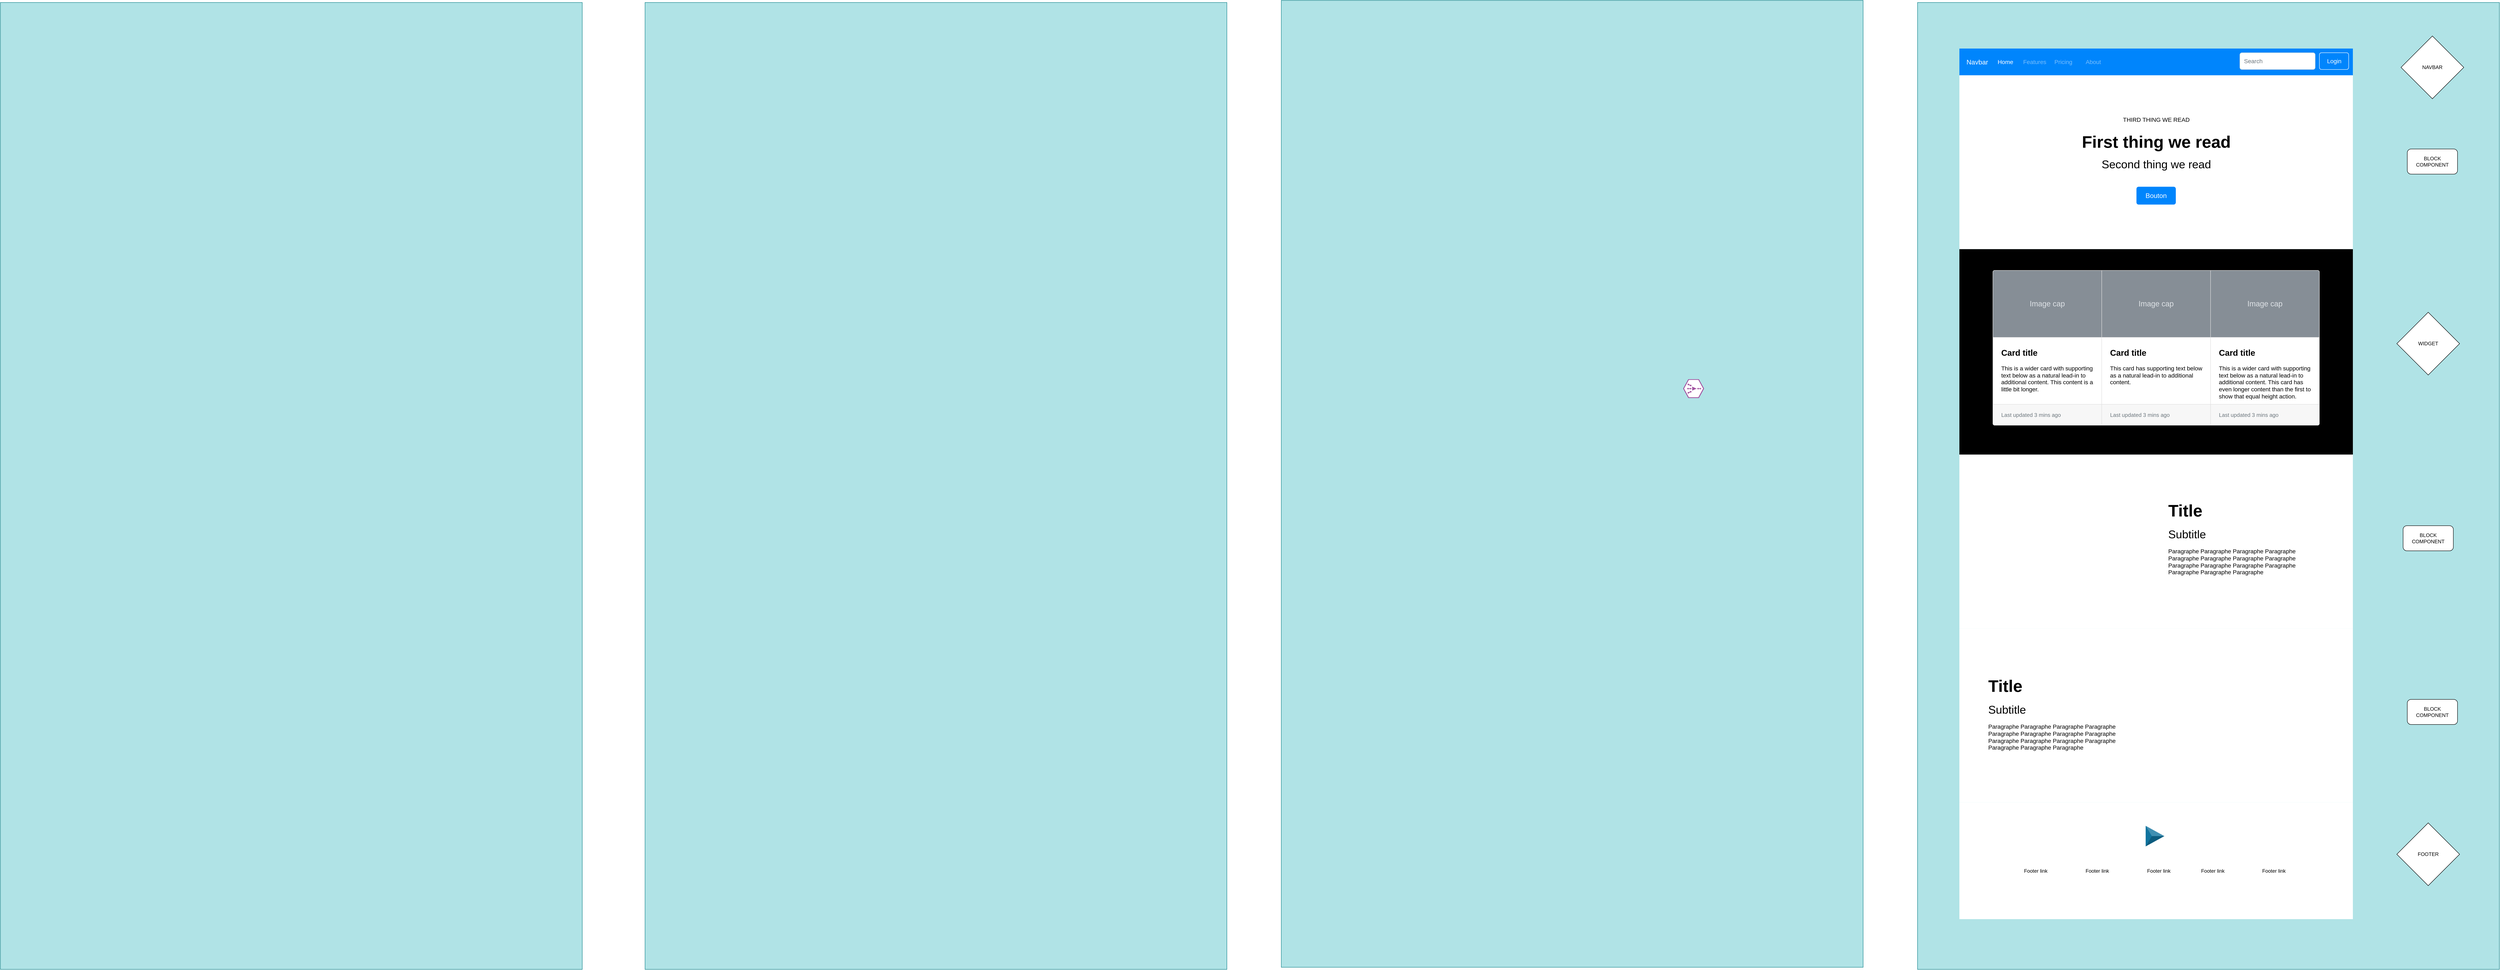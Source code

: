 <mxfile version="26.2.10">
  <diagram name="Page-1" id="sJFbLXoHJP4PsMLdg7bV">
    <mxGraphModel dx="7755" dy="3619" grid="1" gridSize="10" guides="1" tooltips="1" connect="1" arrows="1" fold="1" page="1" pageScale="1" pageWidth="827" pageHeight="1169" math="0" shadow="0">
      <root>
        <mxCell id="0" />
        <mxCell id="1" parent="0" />
        <mxCell id="VI8j73H99hNZS_Z6-pfr-1" value="" style="rounded=0;whiteSpace=wrap;html=1;fillColor=#b0e3e6;strokeColor=#0e8088;" vertex="1" parent="1">
          <mxGeometry x="1210" y="-1080" width="1390" height="2310" as="geometry" />
        </mxCell>
        <mxCell id="VI8j73H99hNZS_Z6-pfr-3" value="" style="group" vertex="1" connectable="0" parent="1">
          <mxGeometry x="1310" y="-970" width="940" height="2080" as="geometry" />
        </mxCell>
        <mxCell id="J8AIYy-TsQjEeJiYVx7a-12" value="" style="html=1;shadow=0;dashed=0;fillColor=#0085FC;strokeColor=none;fontSize=16;fontColor=#ffffff;align=left;spacing=15;" parent="VI8j73H99hNZS_Z6-pfr-3" vertex="1">
          <mxGeometry width="940" height="63.902" as="geometry" />
        </mxCell>
        <mxCell id="J8AIYy-TsQjEeJiYVx7a-13" value="" style="swimlane;shape=mxgraph.bootstrap.anchor;strokeColor=none;fillColor=none;fontColor=#0085FC;fontStyle=0;childLayout=stackLayout;horizontal=0;startSize=0;horizontalStack=1;resizeParent=1;resizeParentMax=0;resizeLast=0;collapsible=0;marginBottom=0;whiteSpace=wrap;html=1;resizeWidth=0;" parent="J8AIYy-TsQjEeJiYVx7a-12" vertex="1">
          <mxGeometry y="10.65" width="350" height="42.602" as="geometry" />
        </mxCell>
        <mxCell id="J8AIYy-TsQjEeJiYVx7a-14" value="Navbar" style="text;strokeColor=none;align=left;verticalAlign=middle;spacingLeft=15;spacingRight=10;points=[[0,0.5],[1,0.5]];portConstraint=eastwest;rotatable=0;whiteSpace=wrap;html=1;fillColor=none;fontColor=#ffffff;fontSize=16;" parent="J8AIYy-TsQjEeJiYVx7a-13" vertex="1">
          <mxGeometry width="80" height="42.602" as="geometry" />
        </mxCell>
        <mxCell id="J8AIYy-TsQjEeJiYVx7a-15" value="Home" style="text;strokeColor=none;align=center;verticalAlign=middle;spacingLeft=10;spacingRight=10;points=[[0,0.5],[1,0.5]];portConstraint=eastwest;rotatable=0;whiteSpace=wrap;html=1;fillColor=none;fontColor=#ffffff;fontSize=14;" parent="J8AIYy-TsQjEeJiYVx7a-13" vertex="1">
          <mxGeometry x="80" width="60" height="42.602" as="geometry" />
        </mxCell>
        <mxCell id="J8AIYy-TsQjEeJiYVx7a-16" value="Features" style="text;strokeColor=none;align=center;verticalAlign=middle;spacingLeft=10;spacingRight=10;points=[[0,0.5],[1,0.5]];portConstraint=eastwest;rotatable=0;whiteSpace=wrap;html=1;fillColor=none;fontColor=#79BFFD;fontSize=14;" parent="J8AIYy-TsQjEeJiYVx7a-13" vertex="1">
          <mxGeometry x="140" width="80" height="42.602" as="geometry" />
        </mxCell>
        <mxCell id="J8AIYy-TsQjEeJiYVx7a-17" value="Pricing" style="text;strokeColor=none;align=left;verticalAlign=middle;spacingLeft=5;spacingRight=10;points=[[0,0.5],[1,0.5]];portConstraint=eastwest;rotatable=0;whiteSpace=wrap;html=1;fillColor=none;fontColor=#79BFFD;fontSize=14;" parent="J8AIYy-TsQjEeJiYVx7a-13" vertex="1">
          <mxGeometry x="220" width="70" height="42.602" as="geometry" />
        </mxCell>
        <mxCell id="J8AIYy-TsQjEeJiYVx7a-18" value="About" style="text;strokeColor=none;align=center;verticalAlign=middle;spacingLeft=10;spacingRight=10;points=[[0,0.5],[1,0.5]];portConstraint=eastwest;rotatable=0;whiteSpace=wrap;html=1;fillColor=none;fontColor=#79BFFD;fontSize=14;" parent="J8AIYy-TsQjEeJiYVx7a-13" vertex="1">
          <mxGeometry x="290" width="60" height="42.602" as="geometry" />
        </mxCell>
        <mxCell id="J8AIYy-TsQjEeJiYVx7a-19" value="Login" style="html=1;shadow=0;dashed=0;shape=mxgraph.bootstrap.rrect;rSize=5;fontSize=14;fontColor=#ffffff;strokeColor=#ffffff;fillColor=none;" parent="J8AIYy-TsQjEeJiYVx7a-12" vertex="1">
          <mxGeometry x="1" width="70" height="40" relative="1" as="geometry">
            <mxPoint x="-80" y="10" as="offset" />
          </mxGeometry>
        </mxCell>
        <mxCell id="J8AIYy-TsQjEeJiYVx7a-20" value="Search" style="html=1;shadow=0;dashed=0;shape=mxgraph.bootstrap.rrect;rSize=5;fontSize=14;fontColor=#6C767D;strokeColor=#CED4DA;fillColor=#ffffff;align=left;spacing=10;" parent="J8AIYy-TsQjEeJiYVx7a-12" vertex="1">
          <mxGeometry x="1" width="180" height="40" relative="1" as="geometry">
            <mxPoint x="-270" y="10" as="offset" />
          </mxGeometry>
        </mxCell>
        <mxCell id="J8AIYy-TsQjEeJiYVx7a-25" value="" style="rounded=0;whiteSpace=wrap;html=1;strokeColor=none;gradientColor=none;gradientDirection=radial;" parent="VI8j73H99hNZS_Z6-pfr-3" vertex="1">
          <mxGeometry y="63.902" width="940" height="415.366" as="geometry" />
        </mxCell>
        <mxCell id="J8AIYy-TsQjEeJiYVx7a-26" value="Bouton" style="html=1;shadow=0;dashed=0;shape=mxgraph.bootstrap.rrect;rSize=5;strokeColor=none;strokeWidth=1;fillColor=#0085FC;fontColor=#FFFFFF;whiteSpace=wrap;align=center;verticalAlign=middle;spacingLeft=0;fontStyle=0;fontSize=16;spacing=5;" parent="VI8j73H99hNZS_Z6-pfr-3" vertex="1">
          <mxGeometry x="423" y="330.163" width="94.0" height="42.602" as="geometry" />
        </mxCell>
        <mxCell id="J8AIYy-TsQjEeJiYVx7a-28" value="&lt;b&gt;&lt;font style=&quot;font-size: 40px;&quot;&gt;&lt;font&gt;First thing we read&lt;/font&gt;&lt;font&gt;&lt;br&gt;&lt;/font&gt;&lt;/font&gt;&lt;/b&gt;" style="text;html=1;align=center;verticalAlign=middle;whiteSpace=wrap;rounded=0;" parent="VI8j73H99hNZS_Z6-pfr-3" vertex="1">
          <mxGeometry x="68.737" y="189.577" width="802.525" height="63.902" as="geometry" />
        </mxCell>
        <mxCell id="J8AIYy-TsQjEeJiYVx7a-29" value="&lt;font style=&quot;font-size: 27px;&quot;&gt;&lt;font&gt;Second thing we read&lt;/font&gt;&lt;font&gt;&lt;font&gt;&lt;br&gt;&lt;/font&gt;&lt;/font&gt;&lt;/font&gt;" style="text;html=1;align=center;verticalAlign=middle;whiteSpace=wrap;rounded=0;" parent="VI8j73H99hNZS_Z6-pfr-3" vertex="1">
          <mxGeometry x="68.737" y="262" width="802.525" height="30.886" as="geometry" />
        </mxCell>
        <mxCell id="J8AIYy-TsQjEeJiYVx7a-30" value="&lt;font style=&quot;font-size: 14px; color: light-dark(rgb(0, 0, 0), rgb(255, 255, 255));&quot;&gt;&lt;font style=&quot;background-color: light-dark(#ffffff, var(--ge-dark-color, #121212));&quot;&gt;THIRD THING WE READ&lt;/font&gt;&lt;/font&gt;&lt;font style=&quot;font-size: 14px; color: light-dark(rgb(0, 0, 0), rgb(0, 0, 204));&quot;&gt;&lt;font style=&quot;background-color: light-dark(#ffffff, var(--ge-dark-color, #121212));&quot;&gt;&lt;font&gt;&lt;br&gt;&lt;/font&gt;&lt;/font&gt;&lt;/font&gt;" style="text;html=1;align=center;verticalAlign=middle;whiteSpace=wrap;rounded=0;" parent="VI8j73H99hNZS_Z6-pfr-3" vertex="1">
          <mxGeometry x="68.737" y="159.756" width="802.525" height="21.301" as="geometry" />
        </mxCell>
        <mxCell id="J8AIYy-TsQjEeJiYVx7a-33" value="" style="rounded=0;whiteSpace=wrap;html=1;gradientDirection=radial;glass=0;shadow=0;fillStyle=auto;fillColor=light-dark(default, #241f31);strokeColor=none;" parent="VI8j73H99hNZS_Z6-pfr-3" vertex="1">
          <mxGeometry y="479.27" width="940" height="490.73" as="geometry" />
        </mxCell>
        <mxCell id="J8AIYy-TsQjEeJiYVx7a-77" value="" style="html=1;shadow=0;dashed=0;shape=mxgraph.bootstrap.rrect;rSize=5;strokeColor=#DFDFDF;html=1;whiteSpace=wrap;fillColor=#ffffff;" parent="VI8j73H99hNZS_Z6-pfr-3" vertex="1">
          <mxGeometry x="80" y="530" width="780" height="370" as="geometry" />
        </mxCell>
        <mxCell id="J8AIYy-TsQjEeJiYVx7a-78" value="&lt;b&gt;&lt;font style=&quot;font-size: 20px&quot;&gt;Card title&lt;/font&gt;&lt;/b&gt;&lt;br&gt;&lt;br&gt;This is a wider card with supporting text below as a natural lead-in to additional content. This content is a little bit longer." style="html=1;shadow=0;dashed=0;shape=mxgraph.bootstrap.leftButton;rSize=5;strokeColor=#DFDFDF;html=1;whiteSpace=wrap;fillColor=#ffffff;fontColor=#000000;verticalAlign=top;align=left;spacing=20;spacingBottom=0;fontSize=14;spacingTop=160;" parent="J8AIYy-TsQjEeJiYVx7a-77" vertex="1">
          <mxGeometry width="260" height="370" relative="1" as="geometry" />
        </mxCell>
        <mxCell id="J8AIYy-TsQjEeJiYVx7a-79" value="Image cap" style="html=1;shadow=0;dashed=0;shape=mxgraph.basic.corner_round_rect;dx=2;perimeter=none;whiteSpace=wrap;fillColor=#868E96;strokeColor=#DFDFDF;fontColor=#DEE2E6;resizeWidth=1;fontSize=18;" parent="J8AIYy-TsQjEeJiYVx7a-78" vertex="1">
          <mxGeometry width="260" height="160" relative="1" as="geometry" />
        </mxCell>
        <mxCell id="J8AIYy-TsQjEeJiYVx7a-80" value="Last updated 3 mins ago" style="html=1;shadow=0;dashed=0;shape=mxgraph.basic.corner_round_rect;dx=2;flipV=1;perimeter=none;whiteSpace=wrap;fillColor=#F7F7F7;strokeColor=#DFDFDF;fontColor=#6C767D;resizeWidth=1;fontSize=13;align=left;spacing=20;" parent="J8AIYy-TsQjEeJiYVx7a-78" vertex="1">
          <mxGeometry y="1" width="260" height="50" relative="1" as="geometry">
            <mxPoint y="-50" as="offset" />
          </mxGeometry>
        </mxCell>
        <mxCell id="J8AIYy-TsQjEeJiYVx7a-81" value="&lt;b&gt;&lt;font style=&quot;font-size: 20px&quot;&gt;Card title&lt;/font&gt;&lt;/b&gt;&lt;br&gt;&lt;br&gt;This card has supporting text below as a natural lead-in to additional content." style="html=1;shadow=0;dashed=0;strokeColor=#DFDFDF;html=1;whiteSpace=wrap;fillColor=#ffffff;fontColor=#000000;verticalAlign=top;align=left;spacing=20;spacingBottom=0;fontSize=14;spacingTop=160;" parent="J8AIYy-TsQjEeJiYVx7a-77" vertex="1">
          <mxGeometry width="260" height="370" relative="1" as="geometry">
            <mxPoint x="260" as="offset" />
          </mxGeometry>
        </mxCell>
        <mxCell id="J8AIYy-TsQjEeJiYVx7a-82" value="Image cap" style="html=1;shadow=0;dashed=0;perimeter=none;whiteSpace=wrap;fillColor=#868E96;strokeColor=#DFDFDF;fontColor=#DEE2E6;resizeWidth=1;fontSize=18;" parent="J8AIYy-TsQjEeJiYVx7a-81" vertex="1">
          <mxGeometry width="260" height="160" relative="1" as="geometry" />
        </mxCell>
        <mxCell id="J8AIYy-TsQjEeJiYVx7a-83" value="Last updated 3 mins ago" style="html=1;shadow=0;dashed=0;perimeter=none;whiteSpace=wrap;fillColor=#F7F7F7;strokeColor=#DFDFDF;fontColor=#6C767D;resizeWidth=1;fontSize=13;align=left;spacing=20;" parent="J8AIYy-TsQjEeJiYVx7a-81" vertex="1">
          <mxGeometry y="1" width="260" height="50" relative="1" as="geometry">
            <mxPoint y="-50" as="offset" />
          </mxGeometry>
        </mxCell>
        <mxCell id="J8AIYy-TsQjEeJiYVx7a-84" value="&lt;b&gt;&lt;font style=&quot;font-size: 20px&quot;&gt;Card title&lt;/font&gt;&lt;/b&gt;&lt;br&gt;&lt;br&gt;This is a wider card with supporting text below as a natural lead-in to additional content. This card has even longer content than the first to show that equal height action." style="html=1;shadow=0;dashed=0;shape=mxgraph.bootstrap.rightButton;rSize=5;strokeColor=#DFDFDF;html=1;whiteSpace=wrap;fillColor=#ffffff;fontColor=#000000;verticalAlign=top;align=left;spacing=20;spacingBottom=0;fontSize=14;spacingTop=160;" parent="J8AIYy-TsQjEeJiYVx7a-77" vertex="1">
          <mxGeometry x="1" width="260" height="370" relative="1" as="geometry">
            <mxPoint x="-260" as="offset" />
          </mxGeometry>
        </mxCell>
        <mxCell id="J8AIYy-TsQjEeJiYVx7a-85" value="Image cap" style="html=1;shadow=0;dashed=0;shape=mxgraph.basic.corner_round_rect;dx=2;flipH=1;perimeter=none;whiteSpace=wrap;fillColor=#868E96;strokeColor=#DFDFDF;fontColor=#DEE2E6;resizeWidth=1;fontSize=18;" parent="J8AIYy-TsQjEeJiYVx7a-84" vertex="1">
          <mxGeometry width="260" height="160" relative="1" as="geometry" />
        </mxCell>
        <mxCell id="J8AIYy-TsQjEeJiYVx7a-86" value="Last updated 3 mins ago" style="html=1;shadow=0;dashed=0;shape=mxgraph.basic.corner_round_rect;dx=2;flipV=1;flipH=1;perimeter=none;whiteSpace=wrap;fillColor=#F7F7F7;strokeColor=#DFDFDF;fontColor=#6C767D;resizeWidth=1;fontSize=13;align=left;spacing=20;" parent="J8AIYy-TsQjEeJiYVx7a-84" vertex="1">
          <mxGeometry y="1" width="260" height="50" relative="1" as="geometry">
            <mxPoint y="-50" as="offset" />
          </mxGeometry>
        </mxCell>
        <mxCell id="J8AIYy-TsQjEeJiYVx7a-51" value="" style="rounded=0;whiteSpace=wrap;html=1;gradientDirection=radial;glass=0;shadow=0;fillStyle=auto;strokeColor=none;verticalAlign=bottom;" parent="VI8j73H99hNZS_Z6-pfr-3" vertex="1">
          <mxGeometry y="970.004" width="940" height="415.366" as="geometry" />
        </mxCell>
        <mxCell id="J8AIYy-TsQjEeJiYVx7a-53" value="&lt;div align=&quot;left&quot;&gt;&lt;b&gt;&lt;font style=&quot;font-size: 40px;&quot;&gt;&lt;font&gt;Title&lt;/font&gt;&lt;/font&gt;&lt;/b&gt;&lt;/div&gt;" style="text;html=1;align=left;verticalAlign=middle;whiteSpace=wrap;rounded=0;" parent="VI8j73H99hNZS_Z6-pfr-3" vertex="1">
          <mxGeometry x="497.025" y="1070.65" width="387.75" height="63.902" as="geometry" />
        </mxCell>
        <mxCell id="J8AIYy-TsQjEeJiYVx7a-54" value="&lt;div align=&quot;left&quot;&gt;&lt;font style=&quot;font-size: 27px;&quot;&gt;&lt;font&gt;Subtitle&lt;/font&gt;&lt;/font&gt;&lt;br&gt;&lt;/div&gt;" style="text;html=1;align=left;verticalAlign=middle;whiteSpace=wrap;rounded=0;" parent="VI8j73H99hNZS_Z6-pfr-3" vertex="1">
          <mxGeometry x="497.025" y="1145.203" width="387.75" height="30.886" as="geometry" />
        </mxCell>
        <mxCell id="J8AIYy-TsQjEeJiYVx7a-55" value="&lt;font style=&quot;font-size: 14px;&quot;&gt;Paragraphe Paragraphe Paragraphe Paragraphe Paragraphe Paragraphe Paragraphe Paragraphe Paragraphe Paragraphe Paragraphe Paragraphe Paragraphe Paragraphe Paragraphe &lt;br&gt;&lt;/font&gt;" style="text;html=1;align=left;verticalAlign=middle;whiteSpace=wrap;rounded=0;" parent="VI8j73H99hNZS_Z6-pfr-3" vertex="1">
          <mxGeometry x="497.025" y="1188.87" width="364.25" height="74.553" as="geometry" />
        </mxCell>
        <mxCell id="J8AIYy-TsQjEeJiYVx7a-52" value="" style="rounded=1;whiteSpace=wrap;html=1;strokeWidth=2;fillWeight=4;hachureGap=8;hachureAngle=45;sketch=1;fillColor=light-dark(#FFFFFF,#000000);fillStyle=hachure;strokeColor=none;" parent="VI8j73H99hNZS_Z6-pfr-3" vertex="1">
          <mxGeometry x="50.525" y="1044.557" width="403.025" height="244.959" as="geometry" />
        </mxCell>
        <mxCell id="J8AIYy-TsQjEeJiYVx7a-91" value="" style="rounded=0;whiteSpace=wrap;html=1;gradientDirection=radial;glass=0;shadow=0;fillStyle=auto;strokeColor=none;verticalAlign=bottom;fillColor=light-dark(#FFFFFF,#000000);" parent="VI8j73H99hNZS_Z6-pfr-3" vertex="1">
          <mxGeometry y="1385.374" width="940" height="415.366" as="geometry" />
        </mxCell>
        <mxCell id="J8AIYy-TsQjEeJiYVx7a-95" value="" style="rounded=1;whiteSpace=wrap;html=1;strokeWidth=2;fillWeight=4;hachureGap=8;hachureAngle=45;sketch=1;fillColor=light-dark(#FFFFFF,#1A1A1A);fillStyle=hachure;strokeColor=none;" parent="VI8j73H99hNZS_Z6-pfr-3" vertex="1">
          <mxGeometry x="461.025" y="1453.997" width="403.025" height="244.959" as="geometry" />
        </mxCell>
        <mxCell id="J8AIYy-TsQjEeJiYVx7a-118" value="" style="rounded=0;whiteSpace=wrap;html=1;gradientDirection=radial;glass=0;shadow=0;fillStyle=auto;strokeColor=none;verticalAlign=bottom;" parent="VI8j73H99hNZS_Z6-pfr-3" vertex="1">
          <mxGeometry y="1800.74" width="940" height="279.26" as="geometry" />
        </mxCell>
        <mxCell id="J8AIYy-TsQjEeJiYVx7a-119" value="" style="verticalLabelPosition=bottom;verticalAlign=top;html=1;shape=mxgraph.infographic.shadedTriangle;fillColor=#10739E;strokeColor=none;rotation=90;" parent="VI8j73H99hNZS_Z6-pfr-3" vertex="1">
          <mxGeometry x="442.69" y="1859.31" width="49.25" height="44.62" as="geometry" />
        </mxCell>
        <mxCell id="J8AIYy-TsQjEeJiYVx7a-98" value="&lt;div align=&quot;left&quot;&gt;&lt;b&gt;&lt;font style=&quot;font-size: 40px;&quot;&gt;&lt;font&gt;Title&lt;/font&gt;&lt;/font&gt;&lt;/b&gt;&lt;/div&gt;" style="text;html=1;align=left;verticalAlign=middle;whiteSpace=wrap;rounded=0;" parent="VI8j73H99hNZS_Z6-pfr-3" vertex="1">
          <mxGeometry x="67.005" y="1490.0" width="387.75" height="63.902" as="geometry" />
        </mxCell>
        <mxCell id="J8AIYy-TsQjEeJiYVx7a-99" value="&lt;div align=&quot;left&quot;&gt;&lt;font style=&quot;font-size: 27px;&quot;&gt;&lt;font&gt;Subtitle&lt;/font&gt;&lt;/font&gt;&lt;br&gt;&lt;/div&gt;" style="text;html=1;align=left;verticalAlign=middle;whiteSpace=wrap;rounded=0;" parent="VI8j73H99hNZS_Z6-pfr-3" vertex="1">
          <mxGeometry x="67.005" y="1564.553" width="387.75" height="30.886" as="geometry" />
        </mxCell>
        <mxCell id="J8AIYy-TsQjEeJiYVx7a-100" value="&lt;font style=&quot;font-size: 14px;&quot;&gt;Paragraphe Paragraphe Paragraphe Paragraphe Paragraphe Paragraphe Paragraphe Paragraphe Paragraphe Paragraphe Paragraphe Paragraphe Paragraphe Paragraphe Paragraphe &lt;br&gt;&lt;/font&gt;" style="text;html=1;align=left;verticalAlign=middle;whiteSpace=wrap;rounded=0;" parent="VI8j73H99hNZS_Z6-pfr-3" vertex="1">
          <mxGeometry x="67.005" y="1608.22" width="364.25" height="74.553" as="geometry" />
        </mxCell>
        <mxCell id="J8AIYy-TsQjEeJiYVx7a-125" value="" style="group" parent="VI8j73H99hNZS_Z6-pfr-3" vertex="1" connectable="0">
          <mxGeometry x="137.3" y="1960" width="660.03" height="10" as="geometry" />
        </mxCell>
        <mxCell id="J8AIYy-TsQjEeJiYVx7a-120" value="Footer link" style="text;html=1;align=center;verticalAlign=middle;whiteSpace=wrap;rounded=0;" parent="J8AIYy-TsQjEeJiYVx7a-125" vertex="1">
          <mxGeometry width="91.26" height="10" as="geometry" />
        </mxCell>
        <mxCell id="J8AIYy-TsQjEeJiYVx7a-121" value="Footer link" style="text;html=1;align=center;verticalAlign=middle;whiteSpace=wrap;rounded=0;" parent="J8AIYy-TsQjEeJiYVx7a-125" vertex="1">
          <mxGeometry x="146.51" width="91.26" height="10" as="geometry" />
        </mxCell>
        <mxCell id="J8AIYy-TsQjEeJiYVx7a-122" value="Footer link" style="text;html=1;align=center;verticalAlign=middle;whiteSpace=wrap;rounded=0;" parent="J8AIYy-TsQjEeJiYVx7a-125" vertex="1">
          <mxGeometry x="293.94" width="91.26" height="10" as="geometry" />
        </mxCell>
        <mxCell id="J8AIYy-TsQjEeJiYVx7a-123" value="Footer link" style="text;html=1;align=center;verticalAlign=middle;whiteSpace=wrap;rounded=0;" parent="J8AIYy-TsQjEeJiYVx7a-125" vertex="1">
          <mxGeometry x="422.26" width="91.26" height="10" as="geometry" />
        </mxCell>
        <mxCell id="J8AIYy-TsQjEeJiYVx7a-124" value="Footer link" style="text;html=1;align=center;verticalAlign=middle;whiteSpace=wrap;rounded=0;" parent="J8AIYy-TsQjEeJiYVx7a-125" vertex="1">
          <mxGeometry x="568.77" width="91.26" height="10" as="geometry" />
        </mxCell>
        <mxCell id="VI8j73H99hNZS_Z6-pfr-5" value="&lt;div&gt;BLOCK&lt;/div&gt;&lt;div&gt;COMPONENT&lt;/div&gt;" style="rounded=1;whiteSpace=wrap;html=1;" vertex="1" parent="1">
          <mxGeometry x="2380" y="-730" width="120" height="60" as="geometry" />
        </mxCell>
        <mxCell id="VI8j73H99hNZS_Z6-pfr-6" value="&lt;div&gt;BLOCK&lt;/div&gt;&lt;div&gt;COMPONENT&lt;/div&gt;" style="rounded=1;whiteSpace=wrap;html=1;" vertex="1" parent="1">
          <mxGeometry x="2370" y="170" width="120" height="60" as="geometry" />
        </mxCell>
        <mxCell id="VI8j73H99hNZS_Z6-pfr-7" value="WIDGET" style="rhombus;whiteSpace=wrap;html=1;" vertex="1" parent="1">
          <mxGeometry x="2355" y="-340" width="150" height="150" as="geometry" />
        </mxCell>
        <mxCell id="VI8j73H99hNZS_Z6-pfr-8" value="&lt;div&gt;BLOCK&lt;/div&gt;&lt;div&gt;COMPONENT&lt;/div&gt;" style="rounded=1;whiteSpace=wrap;html=1;" vertex="1" parent="1">
          <mxGeometry x="2380" y="585" width="120" height="60" as="geometry" />
        </mxCell>
        <mxCell id="VI8j73H99hNZS_Z6-pfr-9" value="NAVBAR" style="rhombus;whiteSpace=wrap;html=1;" vertex="1" parent="1">
          <mxGeometry x="2365" y="-1000" width="150" height="150" as="geometry" />
        </mxCell>
        <mxCell id="VI8j73H99hNZS_Z6-pfr-10" value="FOOTER" style="rhombus;whiteSpace=wrap;html=1;" vertex="1" parent="1">
          <mxGeometry x="2355" y="880" width="150" height="150" as="geometry" />
        </mxCell>
        <mxCell id="VI8j73H99hNZS_Z6-pfr-11" value="" style="rounded=0;whiteSpace=wrap;html=1;fillColor=#b0e3e6;strokeColor=#0e8088;" vertex="1" parent="1">
          <mxGeometry x="-310" y="-1085" width="1390" height="2310" as="geometry" />
        </mxCell>
        <mxCell id="VI8j73H99hNZS_Z6-pfr-12" value="" style="verticalLabelPosition=bottom;sketch=0;html=1;fillColor=#A153A0;strokeColor=#ffffff;verticalAlign=top;align=center;points=[[0,0.5,0],[0.125,0.25,0],[0.25,0,0],[0.5,0,0],[0.75,0,0],[0.875,0.25,0],[1,0.5,0],[0.875,0.75,0],[0.75,1,0],[0.5,1,0],[0.125,0.75,0]];pointerEvents=1;shape=mxgraph.cisco_safe.compositeIcon;bgIcon=mxgraph.cisco_safe.design.blank_device;resIcon=mxgraph.cisco_safe.design.wide_area_application_engine_2;" vertex="1" parent="1">
          <mxGeometry x="650" y="-180" width="50" height="45" as="geometry" />
        </mxCell>
        <mxCell id="VI8j73H99hNZS_Z6-pfr-13" value="" style="rounded=0;whiteSpace=wrap;html=1;fillColor=#b0e3e6;strokeColor=#0e8088;" vertex="1" parent="1">
          <mxGeometry x="-1830" y="-1080" width="1390" height="2310" as="geometry" />
        </mxCell>
        <mxCell id="VI8j73H99hNZS_Z6-pfr-14" value="" style="rounded=0;whiteSpace=wrap;html=1;fillColor=#b0e3e6;strokeColor=#0e8088;" vertex="1" parent="1">
          <mxGeometry x="-3370" y="-1080" width="1390" height="2310" as="geometry" />
        </mxCell>
      </root>
    </mxGraphModel>
  </diagram>
</mxfile>
